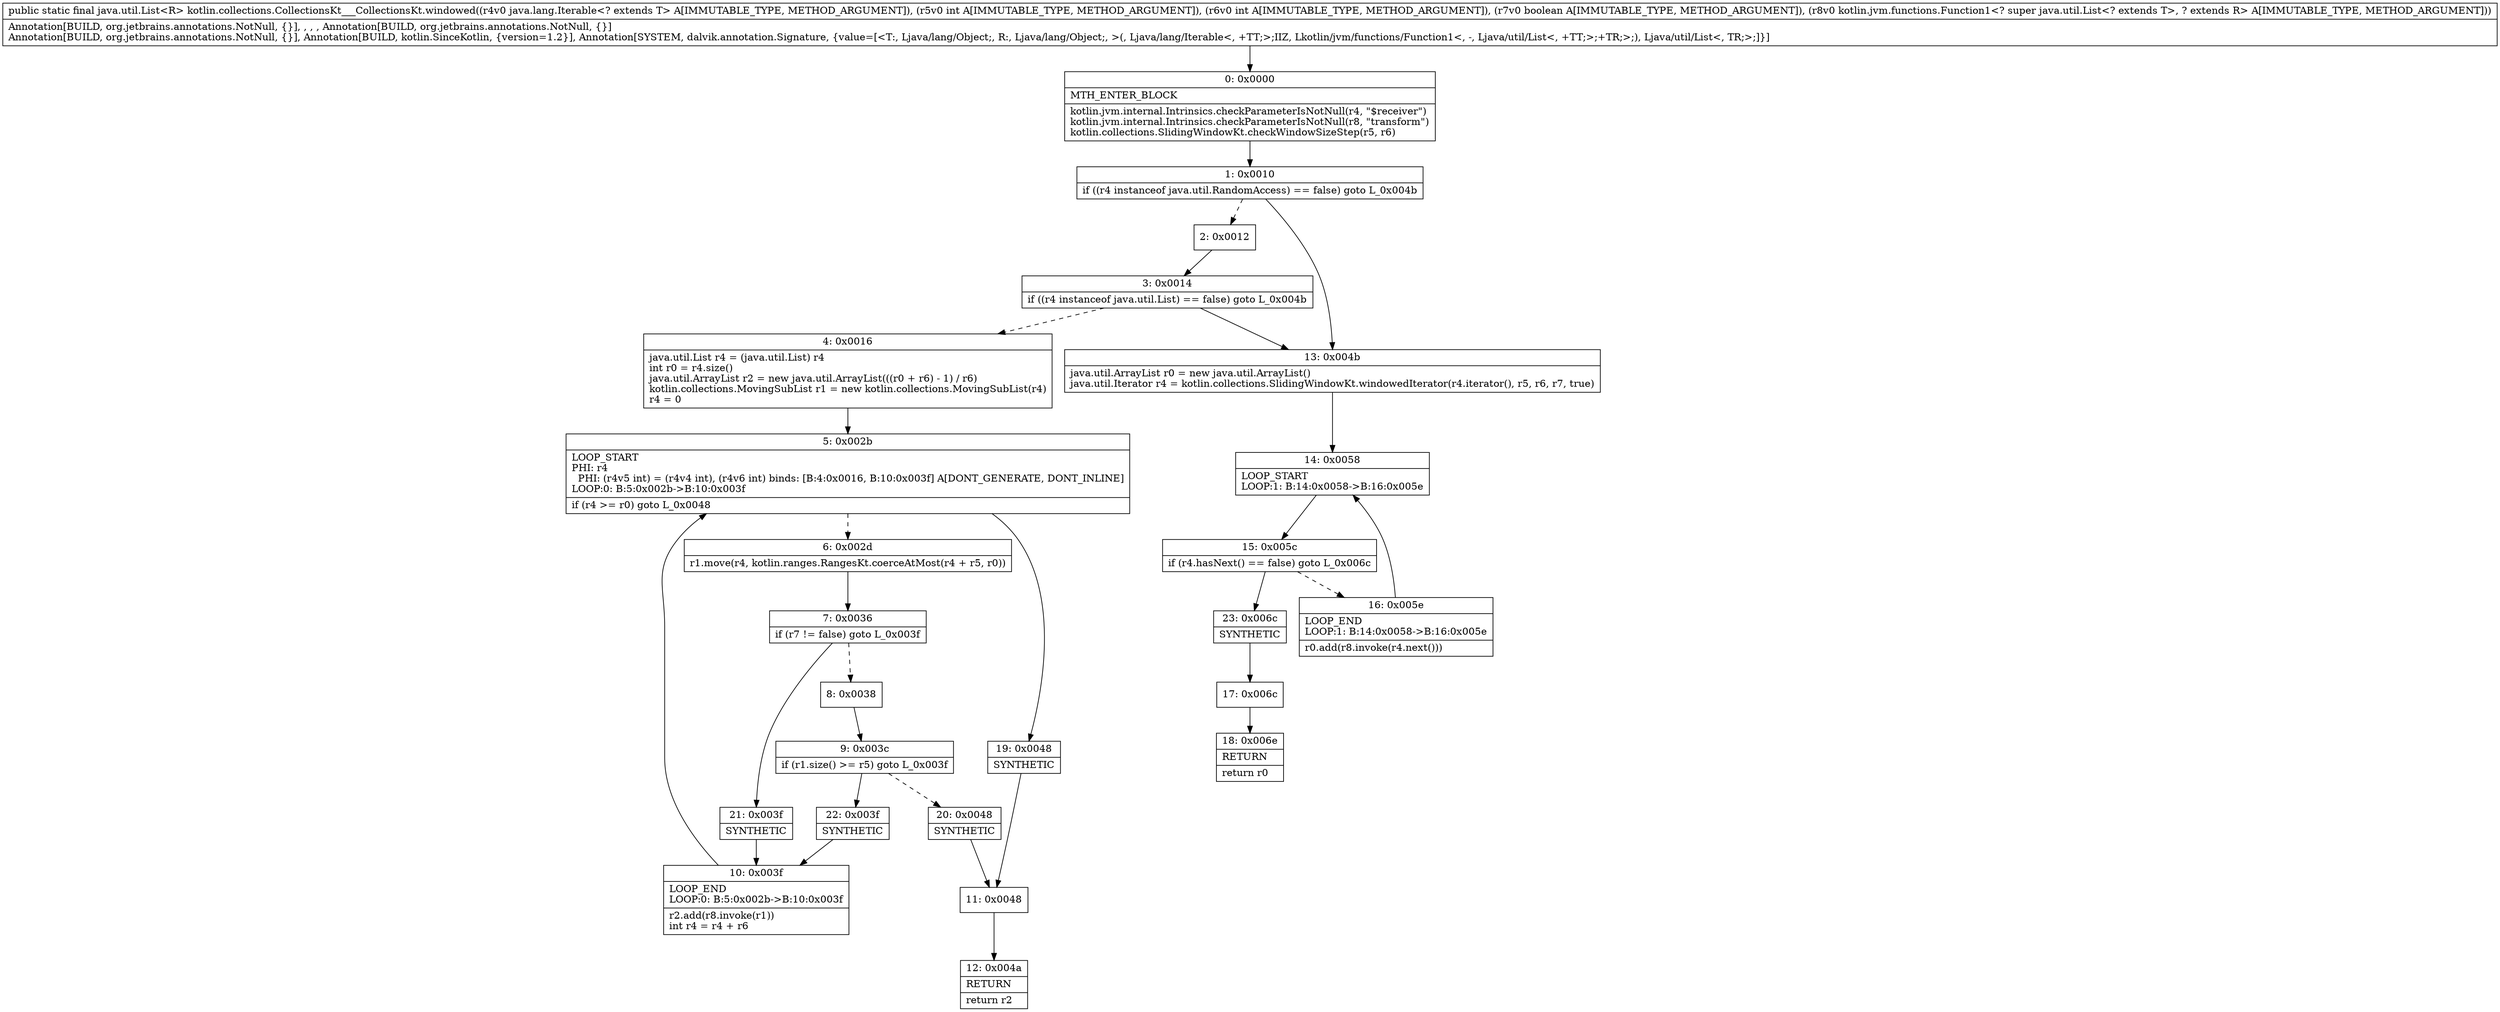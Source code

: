 digraph "CFG forkotlin.collections.CollectionsKt___CollectionsKt.windowed(Ljava\/lang\/Iterable;IIZLkotlin\/jvm\/functions\/Function1;)Ljava\/util\/List;" {
Node_0 [shape=record,label="{0\:\ 0x0000|MTH_ENTER_BLOCK\l|kotlin.jvm.internal.Intrinsics.checkParameterIsNotNull(r4, \"$receiver\")\lkotlin.jvm.internal.Intrinsics.checkParameterIsNotNull(r8, \"transform\")\lkotlin.collections.SlidingWindowKt.checkWindowSizeStep(r5, r6)\l}"];
Node_1 [shape=record,label="{1\:\ 0x0010|if ((r4 instanceof java.util.RandomAccess) == false) goto L_0x004b\l}"];
Node_2 [shape=record,label="{2\:\ 0x0012}"];
Node_3 [shape=record,label="{3\:\ 0x0014|if ((r4 instanceof java.util.List) == false) goto L_0x004b\l}"];
Node_4 [shape=record,label="{4\:\ 0x0016|java.util.List r4 = (java.util.List) r4\lint r0 = r4.size()\ljava.util.ArrayList r2 = new java.util.ArrayList(((r0 + r6) \- 1) \/ r6)\lkotlin.collections.MovingSubList r1 = new kotlin.collections.MovingSubList(r4)\lr4 = 0\l}"];
Node_5 [shape=record,label="{5\:\ 0x002b|LOOP_START\lPHI: r4 \l  PHI: (r4v5 int) = (r4v4 int), (r4v6 int) binds: [B:4:0x0016, B:10:0x003f] A[DONT_GENERATE, DONT_INLINE]\lLOOP:0: B:5:0x002b\-\>B:10:0x003f\l|if (r4 \>= r0) goto L_0x0048\l}"];
Node_6 [shape=record,label="{6\:\ 0x002d|r1.move(r4, kotlin.ranges.RangesKt.coerceAtMost(r4 + r5, r0))\l}"];
Node_7 [shape=record,label="{7\:\ 0x0036|if (r7 != false) goto L_0x003f\l}"];
Node_8 [shape=record,label="{8\:\ 0x0038}"];
Node_9 [shape=record,label="{9\:\ 0x003c|if (r1.size() \>= r5) goto L_0x003f\l}"];
Node_10 [shape=record,label="{10\:\ 0x003f|LOOP_END\lLOOP:0: B:5:0x002b\-\>B:10:0x003f\l|r2.add(r8.invoke(r1))\lint r4 = r4 + r6\l}"];
Node_11 [shape=record,label="{11\:\ 0x0048}"];
Node_12 [shape=record,label="{12\:\ 0x004a|RETURN\l|return r2\l}"];
Node_13 [shape=record,label="{13\:\ 0x004b|java.util.ArrayList r0 = new java.util.ArrayList()\ljava.util.Iterator r4 = kotlin.collections.SlidingWindowKt.windowedIterator(r4.iterator(), r5, r6, r7, true)\l}"];
Node_14 [shape=record,label="{14\:\ 0x0058|LOOP_START\lLOOP:1: B:14:0x0058\-\>B:16:0x005e\l}"];
Node_15 [shape=record,label="{15\:\ 0x005c|if (r4.hasNext() == false) goto L_0x006c\l}"];
Node_16 [shape=record,label="{16\:\ 0x005e|LOOP_END\lLOOP:1: B:14:0x0058\-\>B:16:0x005e\l|r0.add(r8.invoke(r4.next()))\l}"];
Node_17 [shape=record,label="{17\:\ 0x006c}"];
Node_18 [shape=record,label="{18\:\ 0x006e|RETURN\l|return r0\l}"];
Node_19 [shape=record,label="{19\:\ 0x0048|SYNTHETIC\l}"];
Node_20 [shape=record,label="{20\:\ 0x0048|SYNTHETIC\l}"];
Node_21 [shape=record,label="{21\:\ 0x003f|SYNTHETIC\l}"];
Node_22 [shape=record,label="{22\:\ 0x003f|SYNTHETIC\l}"];
Node_23 [shape=record,label="{23\:\ 0x006c|SYNTHETIC\l}"];
MethodNode[shape=record,label="{public static final java.util.List\<R\> kotlin.collections.CollectionsKt___CollectionsKt.windowed((r4v0 java.lang.Iterable\<? extends T\> A[IMMUTABLE_TYPE, METHOD_ARGUMENT]), (r5v0 int A[IMMUTABLE_TYPE, METHOD_ARGUMENT]), (r6v0 int A[IMMUTABLE_TYPE, METHOD_ARGUMENT]), (r7v0 boolean A[IMMUTABLE_TYPE, METHOD_ARGUMENT]), (r8v0 kotlin.jvm.functions.Function1\<? super java.util.List\<? extends T\>, ? extends R\> A[IMMUTABLE_TYPE, METHOD_ARGUMENT]))  | Annotation[BUILD, org.jetbrains.annotations.NotNull, \{\}], , , , Annotation[BUILD, org.jetbrains.annotations.NotNull, \{\}]\lAnnotation[BUILD, org.jetbrains.annotations.NotNull, \{\}], Annotation[BUILD, kotlin.SinceKotlin, \{version=1.2\}], Annotation[SYSTEM, dalvik.annotation.Signature, \{value=[\<T:, Ljava\/lang\/Object;, R:, Ljava\/lang\/Object;, \>(, Ljava\/lang\/Iterable\<, +TT;\>;IIZ, Lkotlin\/jvm\/functions\/Function1\<, \-, Ljava\/util\/List\<, +TT;\>;+TR;\>;), Ljava\/util\/List\<, TR;\>;]\}]\l}"];
MethodNode -> Node_0;
Node_0 -> Node_1;
Node_1 -> Node_2[style=dashed];
Node_1 -> Node_13;
Node_2 -> Node_3;
Node_3 -> Node_4[style=dashed];
Node_3 -> Node_13;
Node_4 -> Node_5;
Node_5 -> Node_6[style=dashed];
Node_5 -> Node_19;
Node_6 -> Node_7;
Node_7 -> Node_8[style=dashed];
Node_7 -> Node_21;
Node_8 -> Node_9;
Node_9 -> Node_20[style=dashed];
Node_9 -> Node_22;
Node_10 -> Node_5;
Node_11 -> Node_12;
Node_13 -> Node_14;
Node_14 -> Node_15;
Node_15 -> Node_16[style=dashed];
Node_15 -> Node_23;
Node_16 -> Node_14;
Node_17 -> Node_18;
Node_19 -> Node_11;
Node_20 -> Node_11;
Node_21 -> Node_10;
Node_22 -> Node_10;
Node_23 -> Node_17;
}

